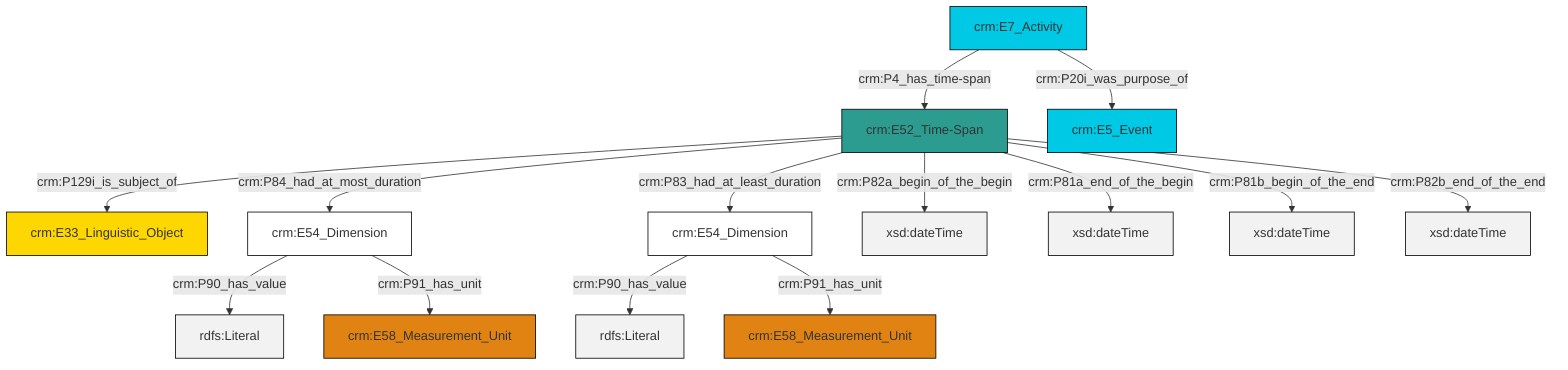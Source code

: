 graph TD
classDef Literal fill:#f2f2f2,stroke:#000000;
classDef CRM_Entity fill:#FFFFFF,stroke:#000000;
classDef Temporal_Entity fill:#00C9E6, stroke:#000000;
classDef Type fill:#E18312, stroke:#000000;
classDef Time-Span fill:#2C9C91, stroke:#000000;
classDef Appellation fill:#FFEB7F, stroke:#000000;
classDef Place fill:#008836, stroke:#000000;
classDef Persistent_Item fill:#B266B2, stroke:#000000;
classDef Conceptual_Object fill:#FFD700, stroke:#000000;
classDef Physical_Thing fill:#D2B48C, stroke:#000000;
classDef Actor fill:#f58aad, stroke:#000000;
classDef PC_Classes fill:#4ce600, stroke:#000000;
classDef Multi fill:#cccccc,stroke:#000000;

0["crm:E52_Time-Span"]:::Time-Span -->|crm:P129i_is_subject_of| 1["crm:E33_Linguistic_Object"]:::Conceptual_Object
2["crm:E54_Dimension"]:::CRM_Entity -->|crm:P90_has_value| 3[rdfs:Literal]:::Literal
0["crm:E52_Time-Span"]:::Time-Span -->|crm:P84_had_at_most_duration| 4["crm:E54_Dimension"]:::CRM_Entity
0["crm:E52_Time-Span"]:::Time-Span -->|crm:P82a_begin_of_the_begin| 7[xsd:dateTime]:::Literal
0["crm:E52_Time-Span"]:::Time-Span -->|crm:P81a_end_of_the_begin| 10[xsd:dateTime]:::Literal
4["crm:E54_Dimension"]:::CRM_Entity -->|crm:P90_has_value| 15[rdfs:Literal]:::Literal
0["crm:E52_Time-Span"]:::Time-Span -->|crm:P83_had_at_least_duration| 2["crm:E54_Dimension"]:::CRM_Entity
4["crm:E54_Dimension"]:::CRM_Entity -->|crm:P91_has_unit| 13["crm:E58_Measurement_Unit"]:::Type
0["crm:E52_Time-Span"]:::Time-Span -->|crm:P81b_begin_of_the_end| 18[xsd:dateTime]:::Literal
0["crm:E52_Time-Span"]:::Time-Span -->|crm:P82b_end_of_the_end| 19[xsd:dateTime]:::Literal
5["crm:E7_Activity"]:::Temporal_Entity -->|crm:P20i_was_purpose_of| 11["crm:E5_Event"]:::Temporal_Entity
2["crm:E54_Dimension"]:::CRM_Entity -->|crm:P91_has_unit| 8["crm:E58_Measurement_Unit"]:::Type
5["crm:E7_Activity"]:::Temporal_Entity -->|crm:P4_has_time-span| 0["crm:E52_Time-Span"]:::Time-Span
